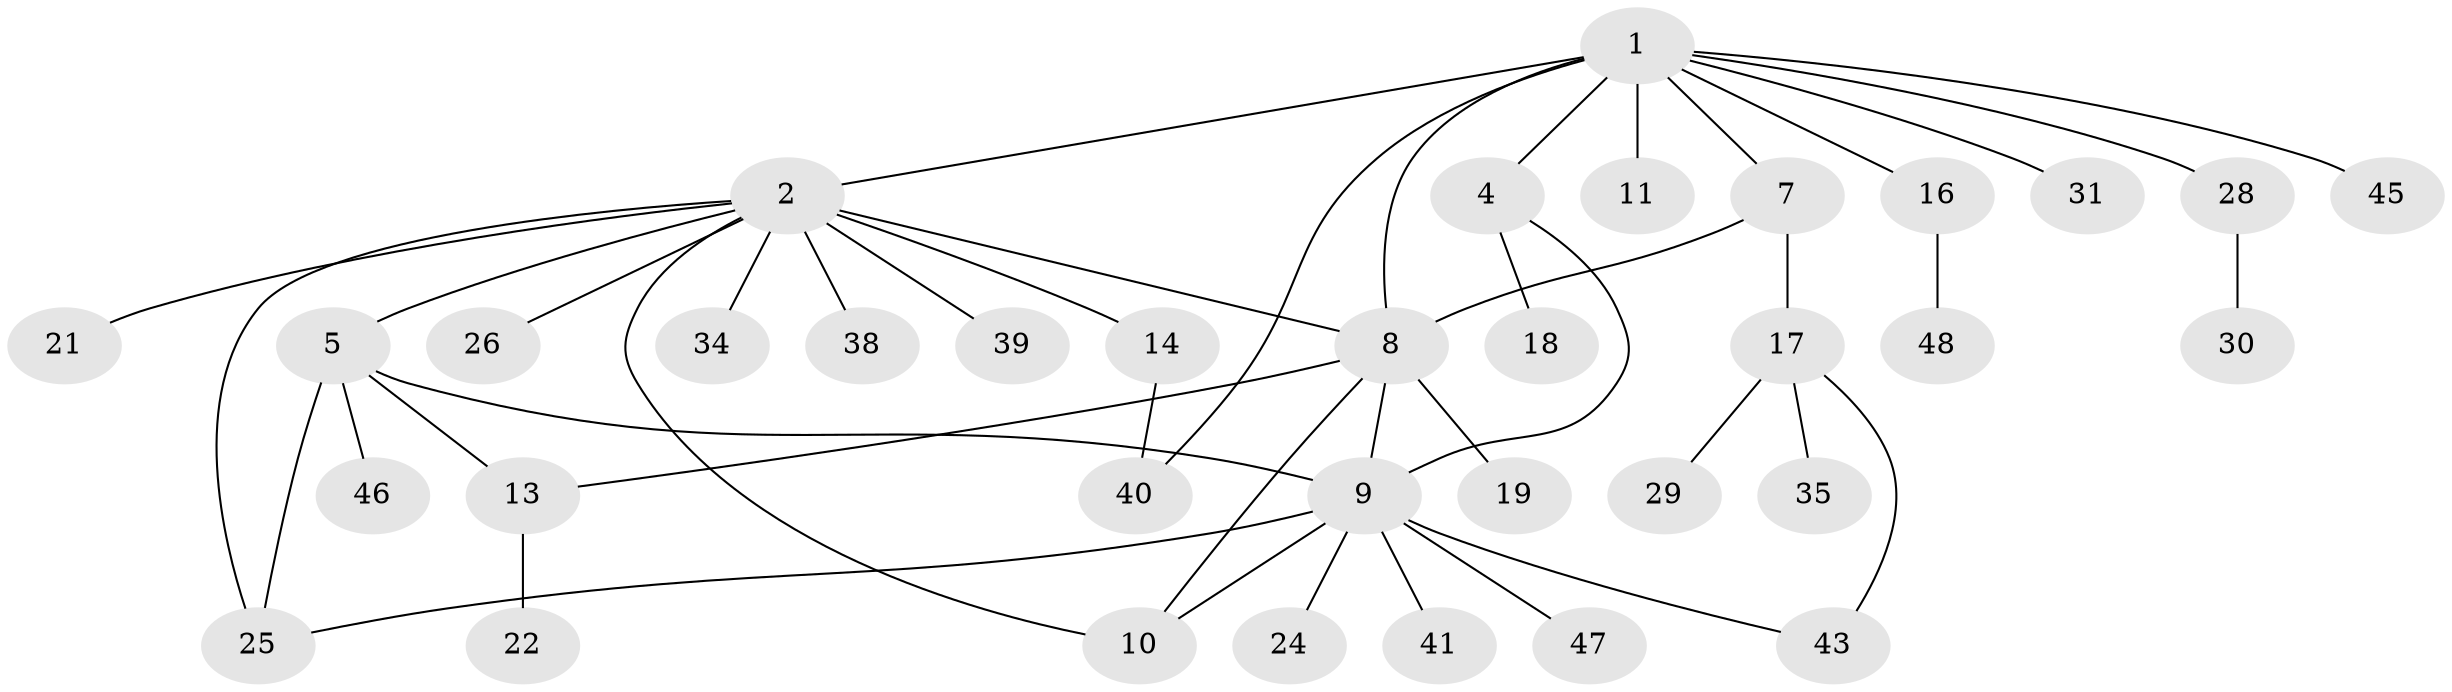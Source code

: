 // Generated by graph-tools (version 1.1) at 2025/52/02/27/25 19:52:17]
// undirected, 35 vertices, 45 edges
graph export_dot {
graph [start="1"]
  node [color=gray90,style=filled];
  1 [super="+3"];
  2 [super="+6"];
  4 [super="+23"];
  5 [super="+42"];
  7;
  8 [super="+32"];
  9 [super="+12"];
  10;
  11;
  13 [super="+20"];
  14 [super="+15"];
  16 [super="+27"];
  17 [super="+37"];
  18;
  19;
  21;
  22;
  24;
  25 [super="+33"];
  26;
  28 [super="+36"];
  29;
  30;
  31;
  34 [super="+44"];
  35;
  38;
  39;
  40;
  41;
  43;
  45;
  46;
  47;
  48;
  1 -- 2 [weight=2];
  1 -- 7;
  1 -- 28;
  1 -- 31;
  1 -- 4;
  1 -- 8;
  1 -- 40;
  1 -- 11;
  1 -- 45;
  1 -- 16;
  2 -- 10;
  2 -- 14;
  2 -- 26;
  2 -- 34;
  2 -- 39;
  2 -- 5;
  2 -- 21;
  2 -- 38;
  2 -- 8;
  2 -- 25;
  4 -- 9;
  4 -- 18;
  5 -- 9;
  5 -- 25;
  5 -- 13;
  5 -- 46;
  7 -- 8;
  7 -- 17;
  8 -- 10;
  8 -- 13;
  8 -- 19;
  8 -- 9;
  9 -- 10;
  9 -- 43;
  9 -- 24;
  9 -- 47;
  9 -- 25;
  9 -- 41;
  13 -- 22;
  14 -- 40;
  16 -- 48;
  17 -- 29;
  17 -- 35;
  17 -- 43;
  28 -- 30;
}
